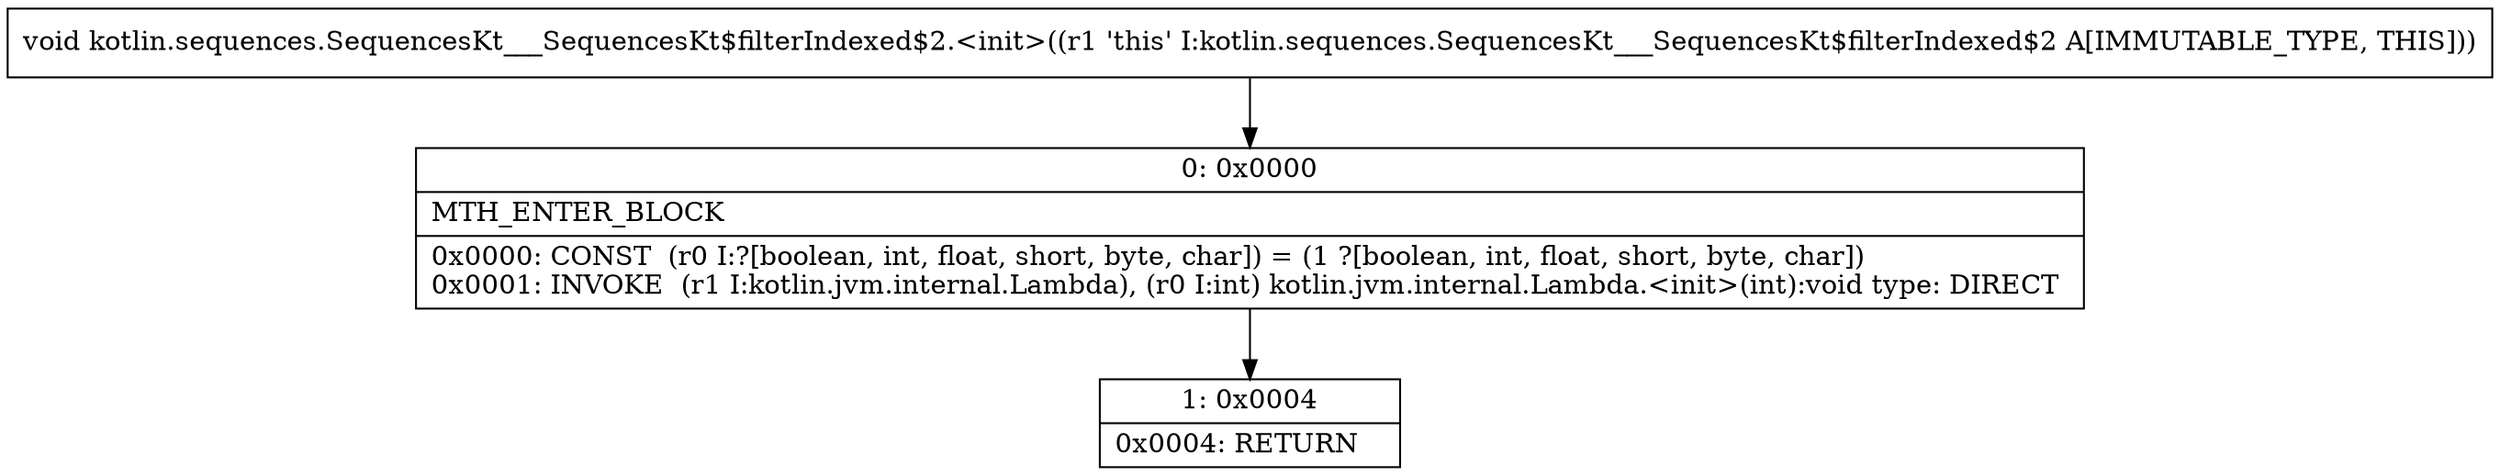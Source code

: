 digraph "CFG forkotlin.sequences.SequencesKt___SequencesKt$filterIndexed$2.\<init\>()V" {
Node_0 [shape=record,label="{0\:\ 0x0000|MTH_ENTER_BLOCK\l|0x0000: CONST  (r0 I:?[boolean, int, float, short, byte, char]) = (1 ?[boolean, int, float, short, byte, char]) \l0x0001: INVOKE  (r1 I:kotlin.jvm.internal.Lambda), (r0 I:int) kotlin.jvm.internal.Lambda.\<init\>(int):void type: DIRECT \l}"];
Node_1 [shape=record,label="{1\:\ 0x0004|0x0004: RETURN   \l}"];
MethodNode[shape=record,label="{void kotlin.sequences.SequencesKt___SequencesKt$filterIndexed$2.\<init\>((r1 'this' I:kotlin.sequences.SequencesKt___SequencesKt$filterIndexed$2 A[IMMUTABLE_TYPE, THIS])) }"];
MethodNode -> Node_0;
Node_0 -> Node_1;
}

